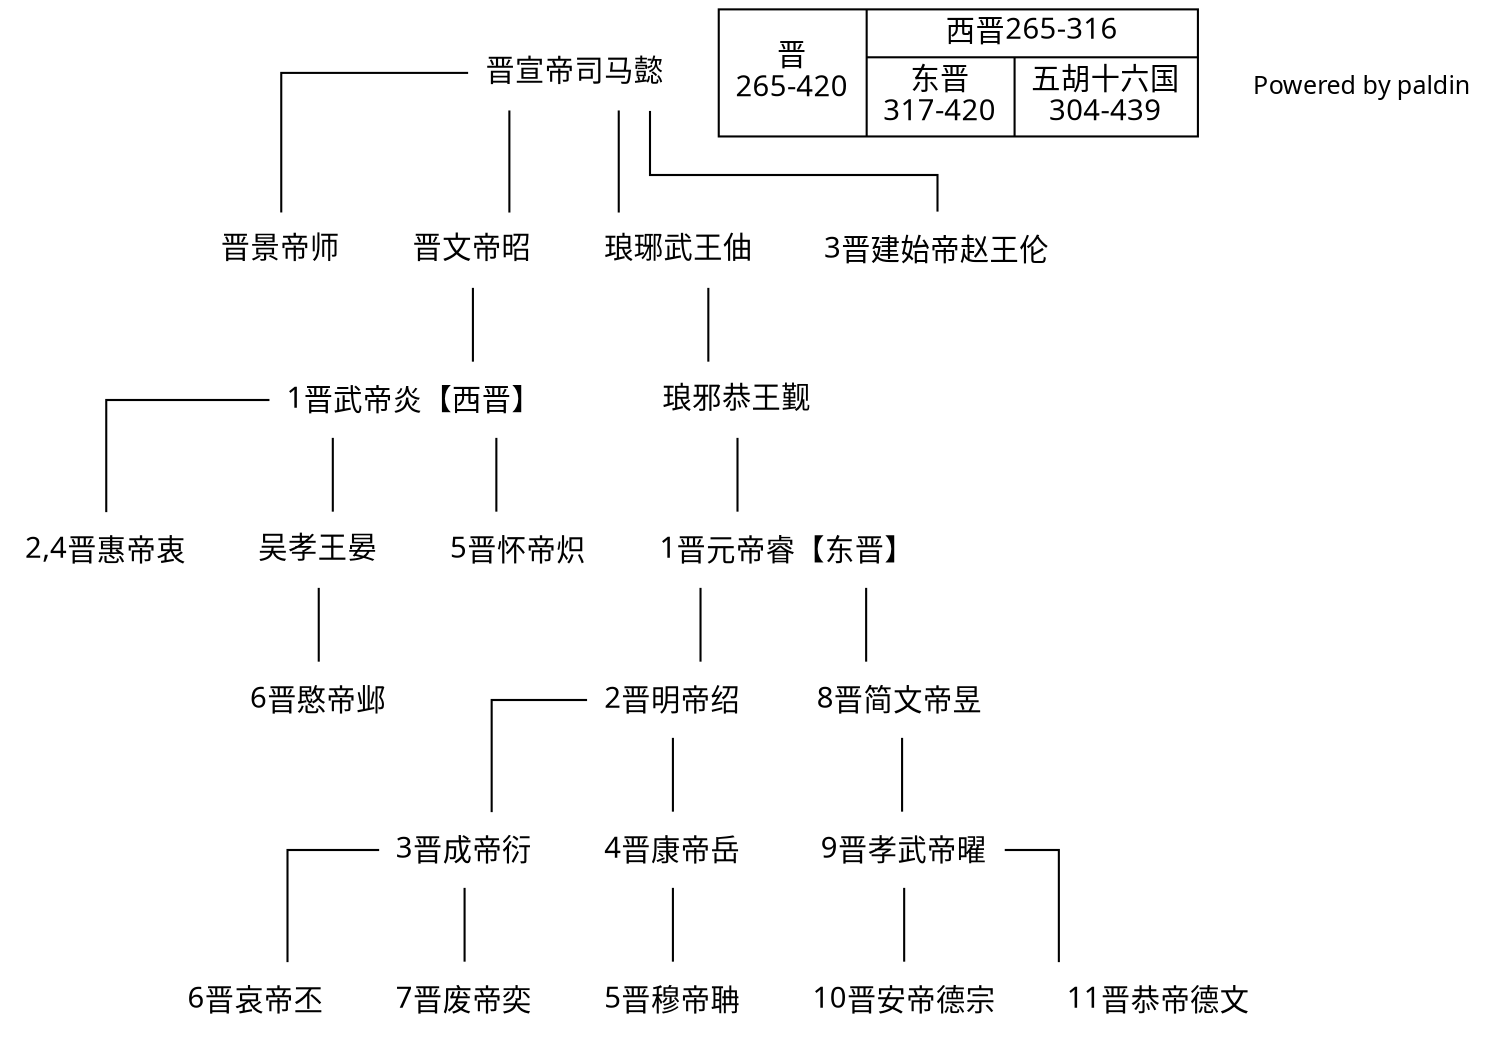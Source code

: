 digraph g {
	edge [dir=none];
	node [shape=rect];
	graph [ splines="ortho"; dpi = 800 ];
	graph [fontname="SimHei"];
	node [shape=plaintext, fontname="SimHei"];
	rankdir="TB";
	
	 
	xd->jd;
	xd->wd;
	xd->lyww;
	xd->zw;
	wd->wudi;
	lyww->lygw;
    wudi->huidi;
    wudi->wuxiaowang;
    wudi->huaidi;
    lygw->yuandi;
    wuxiaowang->jinmindi;
    yuandi->jinmingdi;
    yuandi->jinjianwendi;
    jinmingdi->jinchengdi;
    jinmingdi->jinkangdi;
    jinjianwendi->jinxiaowudi;
    jinchengdi->jinaidi;
    jinchengdi->jinfeidi;
    jinkangdi->jinmudi;
    jinxiaowudi->jinandi;
    jinxiaowudi->jingongdi;
	
	xd[label="晋宣帝司马懿"];
	jd[label="晋景帝师"];
	wd[label="晋文帝昭"];
	lyww[label="琅琊武王伷"];
	zw[label="3晋建始帝赵王伦"];
	wudi[label="1晋武帝炎【西晋】"];
	lygw[label="琅邪恭王觐"];
	huidi[label="2,4晋惠帝衷"];
	wuxiaowang[label="吴孝王晏"];
	huaidi[label="5晋怀帝炽"];
	yuandi[label="1晋元帝睿【东晋】"];
	jinmindi[label="6晋愍帝邺"];
	jinmingdi[label="2晋明帝绍"];
	jinjianwendi[label="8晋简文帝昱"];
	jinchengdi[label="3晋成帝衍"];
	jinkangdi[label="4晋康帝岳"];
	jinxiaowudi[label="9晋孝武帝曜"];
	jinaidi[label="6晋哀帝丕"];
	jinfeidi[label="7晋废帝奕"];
	jinmudi[label="5晋穆帝聃"];
	jinandi[label="10晋安帝德宗"];
	jingongdi[label="11晋恭帝德文"];

    node [shape=record, fontname="SimHei"];
    struct3[label="晋\n265-420|{西晋265-316|{东晋\n317-420|五胡十六国\n304-439}}"];

	node [shape=rect;shape=plaintext];
    copyright[label="\nPowered by paldin";fontsize = 12]
}
